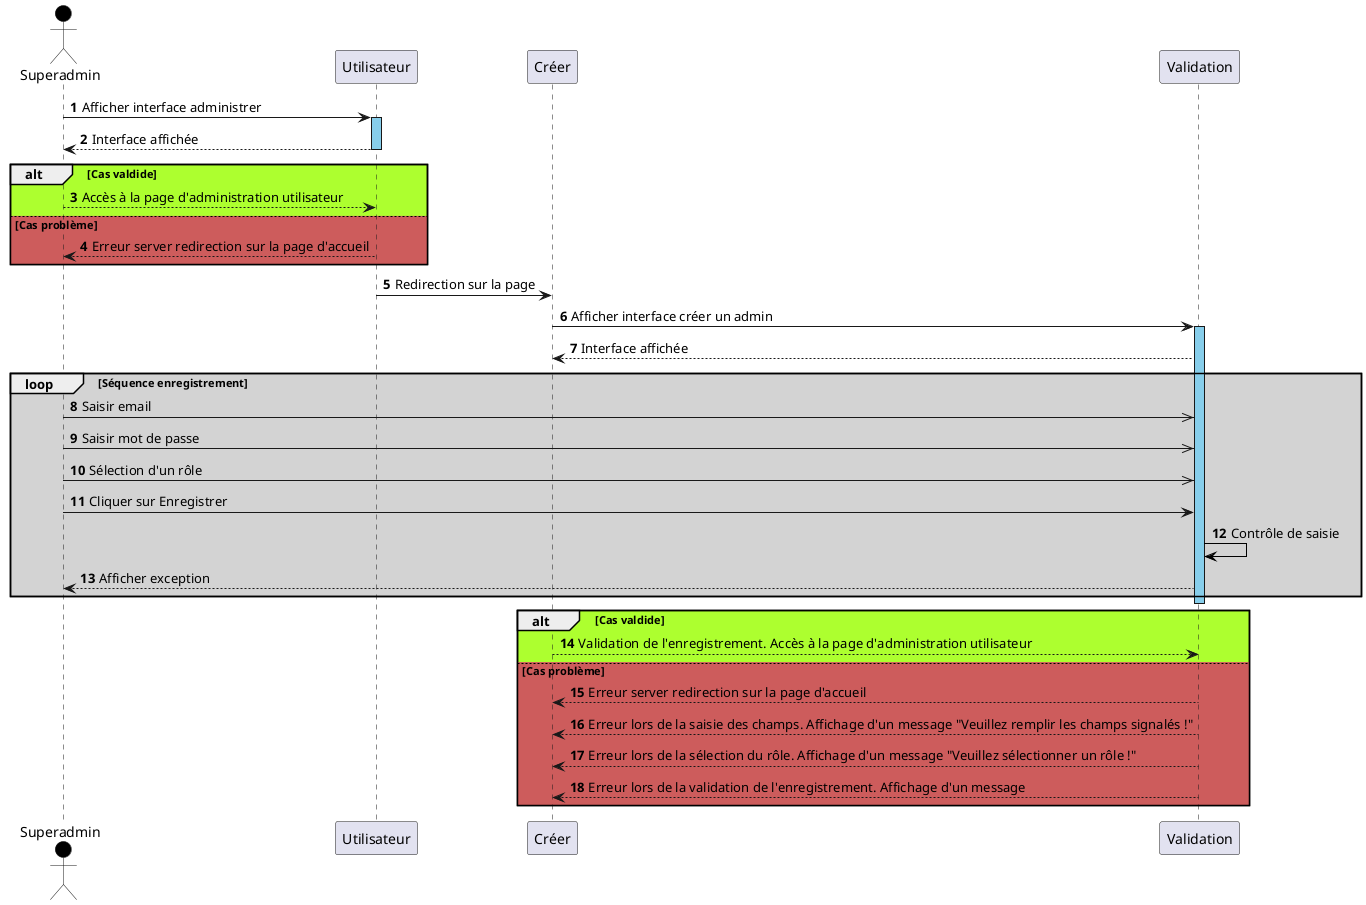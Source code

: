 @startuml creeradmin
autonumber 
actor Superadmin #Black
Superadmin -> Utilisateur : Afficher interface administrer
activate Utilisateur #SkyBlue
Utilisateur --> Superadmin : Interface affichée
deactivate Utilisateur
alt #GreenYellow Cas valdide 
Utilisateur <-- Superadmin : Accès à la page d'administration utilisateur
else #IndianRed Cas problème
Utilisateur --> Superadmin : Erreur server redirection sur la page d'accueil
end
Utilisateur -> Créer : Redirection sur la page
Créer -> Validation : Afficher interface créer un admin
activate Validation #SkyBlue
Validation --> Créer : Interface affichée
loop #LightGrey Séquence enregistrement
Superadmin ->> Validation : Saisir email
Superadmin ->> Validation : Saisir mot de passe
Superadmin ->> Validation : Sélection d'un rôle
Superadmin -> Validation : Cliquer sur Enregistrer
Validation -[#Black]> Validation : Contrôle de saisie
Validation --> Superadmin : Afficher exception
end
deactivate Validation
alt #GreenYellow Cas valdide 
Créer --> Validation : Validation de l'enregistrement. Accès à la page d'administration utilisateur
else #IndianRed Cas problème
Créer <-- Validation : Erreur server redirection sur la page d'accueil
Créer <-- Validation : Erreur lors de la saisie des champs. Affichage d'un message "Veuillez remplir les champs signalés !"
Créer <-- Validation : Erreur lors de la sélection du rôle. Affichage d'un message "Veuillez sélectionner un rôle !" 
Créer <-- Validation : Erreur lors de la validation de l'enregistrement. Affichage d'un message 
end
@enduml
